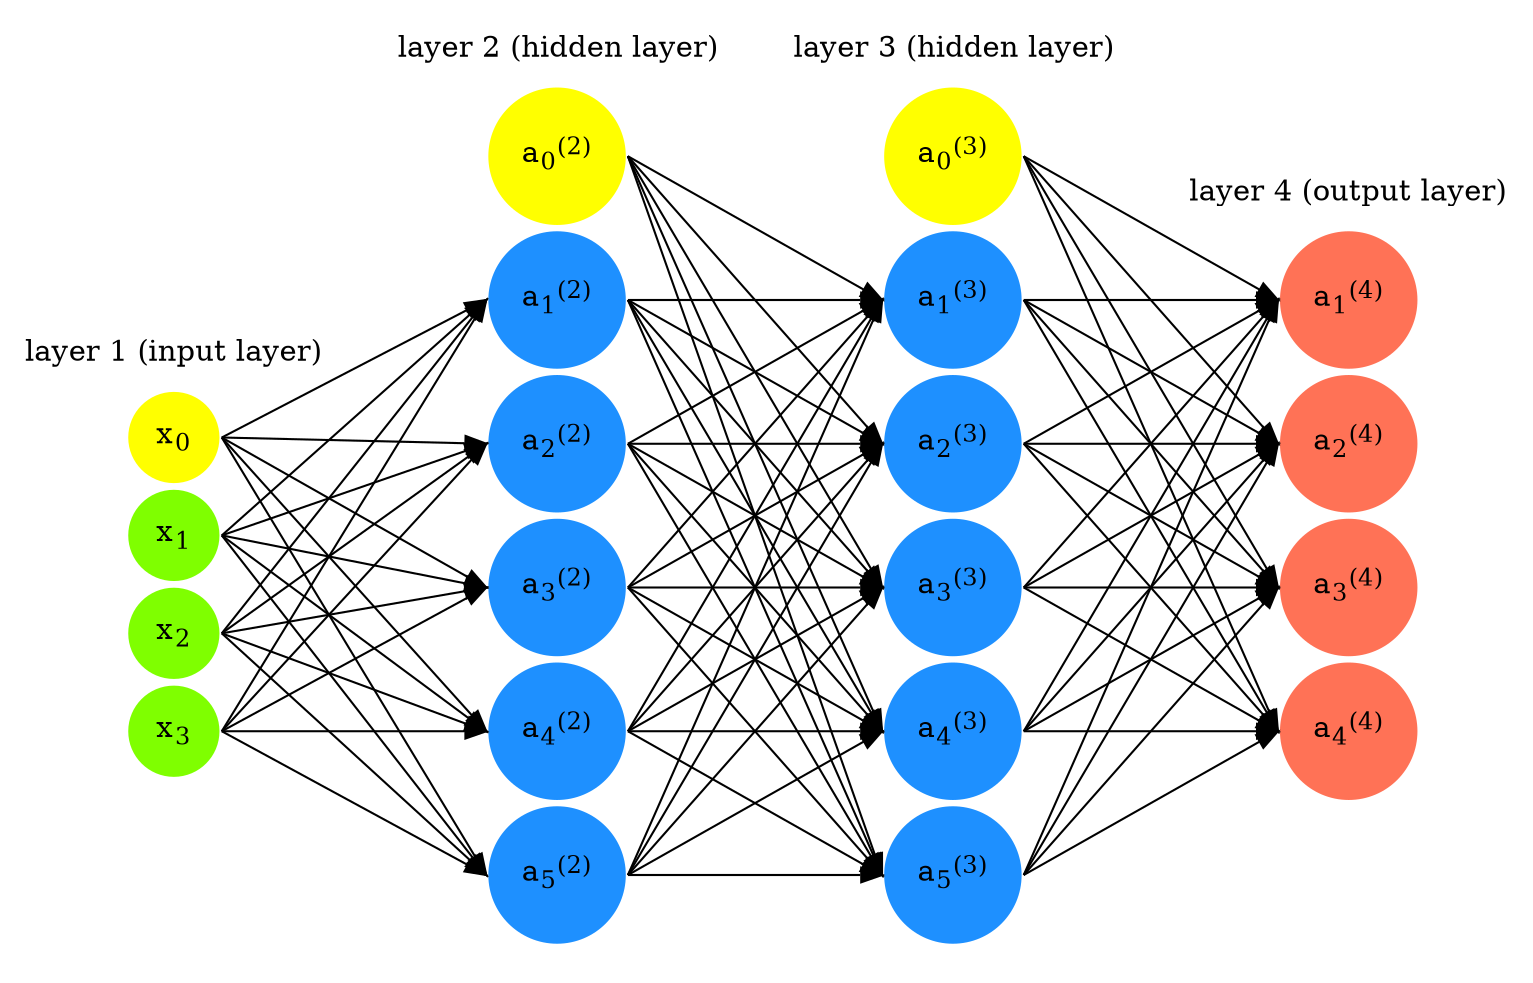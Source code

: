 // ================================================= //
// Author: Zeyuan Hu                                 //
// Web:    zhu45.org                                 //
// Email:  ferrishu3886 at gmail dot com             //
// ================================================= //
//
// This is an example to create Neural Network
// using the opensource tool Graphviz.
//
// Tested with version:
//
//      2.38
//
// To generate the graph as a PDF just run:
//
//      dot -Tpdf nn.gv -o alexnet.pdf
//

digraph G {

    // ===============================
    // rankdir: directed graph drawn from left to right 
    // details: http://www.graphviz.org/doc/info/attrs.html
    // ===============================
    rankdir=LR;  
    edge[style=solid, tailport=e, headport=w];
    
    // ===============================
    // splines=line:  draw straight lines to connect nodes
    // ===============================
    splines=line;
    nodesep=".05";
    node [label=""];
    subgraph cluster_0 {
        color=white;
        label="layer 1 (input layer)";
        node [color=chartreuse, 
              style=filled, 
              shape=circle];

       // ==============================
       // Below label text format specifies subscript and superscript in graphviz
       // ==============================
        x0 [color=yellow, 
            fillcolor=yellow, 
            label=<x<sub>0</sub>>];
        x1 [fillcolor=chartreuse, 
            label=<x<sub>1</sub>>];
        x2 [fillcolor=chartreuse, 
            label=<x<sub>2</sub>>];
        x3 [fillcolor=chartreuse, 
            label=<x<sub>3</sub>>];
    }

    subgraph cluster_1 {
        color=white;
        label="layer 2 (hidden layer)";
        node [color=dodgerblue, 
              style=filled, 
              shape=circle];
        a02 [color=yellow, 
             fillcolor=yellow, 
             label=<a<sub>0</sub><sup>(2)</sup>>];
       
       // ==============================
       // Below label text doesn't match with the node naming (i.e. a12 should have label "a12" instead of "a52")
       // This is a dirty trick that to keep the nodes in the same layer with label sorted 
       // (i.e. a12, followed by a22, followed by a32, followed by a42, followed by a52)
       // ==============================
        a12 [fillcolor=dodgerblue, 
             label=<a<sub>5</sub><sup>(2)</sup>>];
        a22 [fillcolor=dodgerblue, 
             label=<a<sub>1</sub><sup>(2)</sup>>];
        a32 [fillcolor=dodgerblue, 
             label=<a<sub>2</sub><sup>(2)</sup>>];
        a42 [fillcolor=dodgerblue, 
             label=<a<sub>3</sub><sup>(2)</sup>>];
        a52 [fillcolor=dodgerblue, 
             label=<a<sub>4</sub><sup>(2)</sup>>];
    }

    subgraph cluster_2 {
        color=white;
        label="layer 3 (hidden layer)";
        node [color=dodgerblue, 
              style=filled, 
              shape=circle];
        a03 [color=yellow, 
             fillcolor=yellow, 
             label=<a<sub>0</sub><sup>(3)</sup>>];
        a13 [fillcolor=dodgerblue, 
             label=<a<sub>3</sub><sup>(3)</sup>>];
        a23 [fillcolor=dodgerblue, 
             label=<a<sub>4</sub><sup>(3)</sup>>];
        a33 [fillcolor=dodgerblue, 
             label=<a<sub>5</sub><sup>(3)</sup>>];
        a43 [fillcolor=dodgerblue, 
             label=<a<sub>1</sub><sup>(3)</sup>>];
        a53 [fillcolor=dodgerblue, 
             label=<a<sub>2</sub><sup>(3)</sup>>];
    }

    subgraph cluster_3 {
        color=white;
        label="layer 4 (output layer)";
        node [color=coral1, 
              style=filled, 
              shape=circle];
        O1 [fillcolor=coral1, 
            label=<a<sub>1</sub><sup>(4)</sup>>];
        O2 [fillcolor=coral1, 
            label=<a<sub>2</sub><sup>(4)</sup>>];
        O3 [fillcolor=coral1, 
            label=<a<sub>3</sub><sup>(4)</sup>>];
        O4 [fillcolor=coral1, 
            label=<a<sub>4</sub><sup>(4)</sup>>];
    }

   // ===============================
   // This is the trick to enforce the bias node stays at the top of 
   // vertical array of nodes in each layer
   // style=invisible: makes the edge connection invisible
   // dir=none: hide the arrow 
   // ===============================
    x0 -> a02 [style=invisible, dir=none];
    x0 -> a12;
    x0 -> a22;
    x0 -> a32;
    x0 -> a42;
    x0 -> a52;
    x1 -> a12;
    x1 -> a22;
    x1 -> a32;
    x1 -> a42;
    x1 -> a52;
    x2 -> a12;
    x2 -> a22;
    x2 -> a32;
    x2 -> a42;
    x2 -> a52;
    x3 -> a12;
    x3 -> a22;
    x3 -> a32;
    x3 -> a42;
    x3 -> a52;
    a02 -> a03 [style=invisible, dir=none];
    a02 -> a13;
    a02 -> a23;
    a02 -> a33;
    a02 -> a43;
    a02 -> a53;
    a12 -> a13;
    a12 -> a23;
    a12 -> a33;
    a12 -> a43;
    a12 -> a53;
    a22 -> a13;
    a22 -> a23;
    a22 -> a33;
    a22 -> a43;
    a22 -> a53;
    a32 -> a13;
    a32 -> a23;
    a32 -> a33;
    a32 -> a43;
    a32 -> a53;
    a42 -> a13;
    a42 -> a23;
    a42 -> a33;
    a42 -> a43;
    a42 -> a53;
    a52 -> a13;
    a52 -> a23;
    a52 -> a33;
    a52 -> a43;
    a52 -> a53;
    a03 -> O1;
    a13 -> O1;
    a23 -> O1;
    a33 -> O1;
    a43 -> O1;
    a53 -> O1;
    a03 -> O2;
    a13 -> O2;
    a23 -> O2;
    a33 -> O2;
    a43 -> O2;
    a53 -> O2;
    a03 -> O3;
    a13 -> O3;
    a23 -> O3;
    a33 -> O3;
    a43 -> O3;
    a53 -> O3;
    a03 -> O4;
    a13 -> O4;
    a23 -> O4;
    a33 -> O4;
    a43 -> O4;
    a53 -> O4;
}
